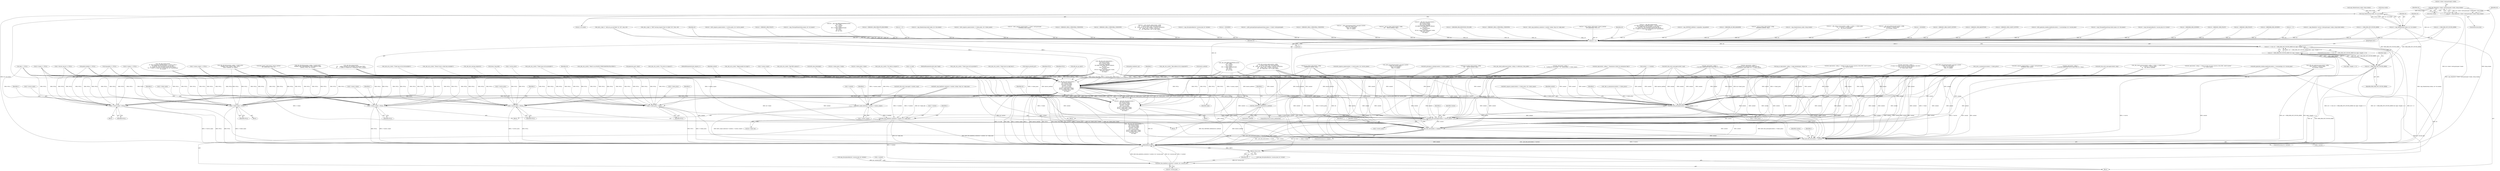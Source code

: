 digraph "0_heimdal_1a6a6e462dc2ac6111f9e02c6852ddec4849b887@API" {
"1001030" [label="(Call,copy_Realm(&r->client->entry.principal->realm, &rep.crealm))"];
"1001028" [label="(Call,ret = copy_Realm(&r->client->entry.principal->realm, &rep.crealm))"];
"1002491" [label="(Call,ret != 0)"];
"1002490" [label="(Call,ret != 0 && ret != HDB_ERR_NOT_FOUND_HERE && reply->length == 0)"];
"1002495" [label="(Call,ret != HDB_ERR_NOT_FOUND_HERE)"];
"1002494" [label="(Call,ret != HDB_ERR_NOT_FOUND_HERE && reply->length == 0)"];
"1002506" [label="(Call,_kdc_fast_mk_error(context, r,\n \t\t\t\t &error_method,\n \t\t\t\t r->armor_crypto,\n \t\t\t\t &req->req_body,\n \t\t\t\t ret, r->e_text,\n \t\t\t\t r->server_princ,\n\t\t\t\t &r->client_princ->name,\n\t\t\t\t &r->client_princ->realm,\n \t\t\t\t NULL, NULL,\n \t\t\t\t reply))"];
"1002504" [label="(Call,ret = _kdc_fast_mk_error(context, r,\n \t\t\t\t &error_method,\n \t\t\t\t r->armor_crypto,\n \t\t\t\t &req->req_body,\n \t\t\t\t ret, r->e_text,\n \t\t\t\t r->server_princ,\n\t\t\t\t &r->client_princ->name,\n\t\t\t\t &r->client_princ->realm,\n \t\t\t\t NULL, NULL,\n \t\t\t\t reply))"];
"1002686" [label="(Return,return ret;)"];
"1002563" [label="(Call,free_METHOD_DATA(&error_method))"];
"1002582" [label="(Call,krb5_free_principal(context, r->client_princ))"];
"1002611" [label="(Call,krb5_free_principal(context, r->server_princ))"];
"1002639" [label="(Call,_kdc_free_ent(context, r->client))"];
"1002648" [label="(Call,_kdc_free_ent(context, r->server))"];
"1002587" [label="(Call,r->client_princ = NULL)"];
"1002601" [label="(Call,r->client_name = NULL)"];
"1002616" [label="(Call,r->server_princ = NULL)"];
"1002630" [label="(Call,r->server_name = NULL)"];
"1002658" [label="(Call,krb5_crypto_destroy(r->context, r->armor_crypto))"];
"1002670" [label="(Call,krb5_free_keyblock_contents(r->context, &r->reply_key))"];
"1002678" [label="(Call,krb5_free_keyblock_contents(r->context, &r->session_key))"];
"1002665" [label="(Call,r->armor_crypto = NULL)"];
"1001317" [label="(Call,copy_Realm(&rep.crealm, &r->et.crealm))"];
"1001315" [label="(Call,ret = copy_Realm(&rep.crealm, &r->et.crealm))"];
"1002601" [label="(Call,r->client_name = NULL)"];
"1002509" [label="(Call,&error_method)"];
"1002591" [label="(Identifier,NULL)"];
"1000778" [label="(Call,ret = krb5_padata_add(context, &error_method,\n\t\t\t\t  pat[n].type, NULL, 0))"];
"1002589" [label="(Identifier,r)"];
"1001187" [label="(Call,_kdc_set_e_text(r, \"Ticket may not be forwardable\"))"];
"1002491" [label="(Call,ret != 0)"];
"1000889" [label="(Call,krb5_copy_keyblock_contents(r->context, &ckey->key, &r->reply_key))"];
"1001028" [label="(Call,ret = copy_Realm(&r->client->entry.principal->realm, &rep.crealm))"];
"1002492" [label="(Identifier,ret)"];
"1000572" [label="(Call,ret = _kdc_find_etype(context,\n\t\t\t  krb5_principal_is_krbtgt(context, r->server_princ) ?\n\t\t\t  config->tgt_use_strongest_session_key :\n\t\t\t  config->svc_use_strongest_session_key, FALSE,\n\t\t\t  r->client, b->etype.val, b->etype.len, &r->sessionetype,\n\t\t\t  NULL))"];
"1002490" [label="(Call,ret != 0 && ret != HDB_ERR_NOT_FOUND_HERE && reply->length == 0)"];
"1001027" [label="(ControlStructure,else)"];
"1000258" [label="(Call,krb5_unparse_name(context, r->server_princ, &r->server_name))"];
"1002274" [label="(Call,ret = copy_METHOD_DATA(&r->outpadata, rep.padata))"];
"1002687" [label="(Identifier,ret)"];
"1001295" [label="(Call,ret = KRB5KRB_AP_ERR_BADADDR)"];
"1000875" [label="(Call,_kdc_set_e_text(r, \"Doesn't have a client key available\"))"];
"1002506" [label="(Call,_kdc_fast_mk_error(context, r,\n \t\t\t\t &error_method,\n \t\t\t\t r->armor_crypto,\n \t\t\t\t &req->req_body,\n \t\t\t\t ret, r->e_text,\n \t\t\t\t r->server_princ,\n\t\t\t\t &r->client_princ->name,\n\t\t\t\t &r->client_princ->realm,\n \t\t\t\t NULL, NULL,\n \t\t\t\t reply))"];
"1000192" [label="(Call,_kdc_fast_unwrap_request(r))"];
"1000239" [label="(Call,_krb5_principalname2krb5_principal (context,\n\t\t\t\t\t\t  &r->server_princ,\n\t\t\t\t\t\t  *(b->sname),\n\t\t\t\t\t\t  b->realm))"];
"1002620" [label="(Identifier,NULL)"];
"1002667" [label="(Identifier,r)"];
"1002541" [label="(Identifier,ret)"];
"1001318" [label="(Call,&rep.crealm)"];
"1000831" [label="(Call,ret = get_pa_etype_info(context, config,\n\t\t\t\t\t&error_method, ckey))"];
"1000427" [label="(Call,krb5_unparse_name(context, r->client->entry.principal,\n\t\t\t\t&fixed_client_name))"];
"1002514" [label="(Call,&req->req_body)"];
"1001041" [label="(Call,&rep.crealm)"];
"1002639" [label="(Call,_kdc_free_ent(context, r->client))"];
"1001018" [label="(Call,ret = copy_Realm(&anon_realm, &rep.crealm))"];
"1002630" [label="(Call,r->server_name = NULL)"];
"1000610" [label="(Call,kdc_log(context, config, 0,\n\t\t\"Client (%s) from %s has no common enctypes with KDC \"\n\t\t\"to use for the session key\",\n\t\tr->client_name, from))"];
"1002669" [label="(Identifier,NULL)"];
"1000920" [label="(Call,ret = _kdc_check_access(context, config, r->client, r->client_name,\n\t\t\t    r->server, r->server_name,\n\t\t\t    req, &error_method))"];
"1000943" [label="(Call,ret = _kdc_get_preferred_key(context, config,\n\t\t\t\t r->server, r->server_name,\n\t\t\t\t &setype, &skey))"];
"1001708" [label="(Call,ret = ENOMEM)"];
"1002594" [label="(Identifier,r)"];
"1002637" [label="(Identifier,r)"];
"1002494" [label="(Call,ret != HDB_ERR_NOT_FOUND_HERE && reply->length == 0)"];
"1002646" [label="(Identifier,r)"];
"1000455" [label="(Call,_kdc_fast_mk_error(context, r,\n\t\t\t\t &error_method,\n\t\t\t\t r->armor_crypto,\n\t\t\t\t &req->req_body,\n\t\t\t\t KRB5_KDC_ERR_WRONG_REALM,\n\t\t\t\t NULL,\n\t\t\t\t r->server_princ,\n\t\t\t\t NULL,\n\t\t\t\t &r->client->entry.principal->realm,\n\t\t\t\t NULL, NULL,\n\t\t\t\t reply))"];
"1000515" [label="(Call,_kdc_db_fetch(context, config, r->server_princ,\n\t\t\tHDB_F_GET_SERVER|HDB_F_GET_KRBTGT | flags,\n\t\t\tNULL, NULL, &r->server))"];
"1002522" [label="(Call,r->server_princ)"];
"1002498" [label="(Call,reply->length == 0)"];
"1000872" [label="(Call,ret = KRB5KDC_ERR_CLIENT_NOTYET)"];
"1000833" [label="(Call,get_pa_etype_info(context, config,\n\t\t\t\t\t&error_method, ckey))"];
"1001231" [label="(Call,_kdc_set_e_text(r, \"Ticket may not be proxiable\"))"];
"1002582" [label="(Call,krb5_free_principal(context, r->client_princ))"];
"1002640" [label="(Identifier,context)"];
"1002518" [label="(Identifier,ret)"];
"1000990" [label="(Call,ret = KRB5KDC_ERR_BADOPTION)"];
"1000868" [label="(Call,ckey == NULL)"];
"1000922" [label="(Call,_kdc_check_access(context, config, r->client, r->client_name,\n\t\t\t    r->server, r->server_name,\n\t\t\t    req, &error_method))"];
"1002216" [label="(Call,ret = KRB5KDC_ERR_CLIENT_NOTYET)"];
"1001698" [label="(Call,r->ek.last_req.val == NULL)"];
"1000344" [label="(Call,_kdc_is_anonymous(context, r->client_princ))"];
"1000863" [label="(Call,_kdc_set_e_text(r, \"Need to use PA-ENC-TIMESTAMP/PA-PK-AS-REQ\"))"];
"1000844" [label="(Call,get_pa_etype_info2(context, config,\n\t\t\t\t     &error_method, ckey))"];
"1002292" [label="(Call,generate_pac(r, skey))"];
"1002190" [label="(Call,ret = krb5_generate_random_keyblock(context, r->sessionetype, &r->session_key))"];
"1002139" [label="(Call,ret = copy_PrincipalName(&rep.ticket.sname, &r->ek.sname))"];
"1002610" [label="(Block,)"];
"1002563" [label="(Call,free_METHOD_DATA(&error_method))"];
"1002220" [label="(Call,ret = copy_EncryptionKey(&r->session_key, &r->et.key))"];
"1000312" [label="(Call,krb5_unparse_name(context, r->client_princ, &r->client_name))"];
"1000284" [label="(Call,ret = KRB5KRB_ERR_GENERIC)"];
"1001234" [label="(Call,ret = KRB5KDC_ERR_POLICY)"];
"1002605" [label="(Identifier,NULL)"];
"1000945" [label="(Call,_kdc_get_preferred_key(context, config,\n\t\t\t\t r->server, r->server_name,\n\t\t\t\t &setype, &skey))"];
"1002665" [label="(Call,r->armor_crypto = NULL)"];
"1001315" [label="(Call,ret = copy_Realm(&rep.crealm, &r->et.crealm))"];
"1002344" [label="(Call,log_as_req(context, config, r->reply_key.keytype, setype, b))"];
"1000232" [label="(Call,_kdc_set_e_text(r, \"No server in request\"))"];
"1002635" [label="(ControlStructure,if (r->client))"];
"1001190" [label="(Call,ret = KRB5KDC_ERR_POLICY)"];
"1002616" [label="(Call,r->server_princ = NULL)"];
"1000229" [label="(Call,ret = KRB5KRB_ERR_GENERIC)"];
"1000652" [label="(Call,pat[n].validate == NULL)"];
"1001008" [label="(Call,_kdc_is_anonymous(context, r->client_princ))"];
"1000711" [label="(Call,ret != 0)"];
"1002659" [label="(Call,r->context)"];
"1001072" [label="(Call,ret = copy_Realm(&r->server->entry.principal->realm, &rep.ticket.realm))"];
"1000324" [label="(Call,kdc_log(context, config, 0,\n\t\t\"AS-REQ malformed client name from %s\", from))"];
"1002192" [label="(Call,krb5_generate_random_keyblock(context, r->sessionetype, &r->session_key))"];
"1000126" [label="(MethodParameterIn,kdc_request_t r)"];
"1002507" [label="(Identifier,context)"];
"1002671" [label="(Call,r->context)"];
"1000662" [label="(Call,r->armor_crypto == NULL)"];
"1002222" [label="(Call,copy_EncryptionKey(&r->session_key, &r->et.key))"];
"1002670" [label="(Call,krb5_free_keyblock_contents(r->context, &r->reply_key))"];
"1001316" [label="(Identifier,ret)"];
"1000256" [label="(Call,ret = krb5_unparse_name(context, r->server_princ, &r->server_name))"];
"1002543" [label="(JumpTarget,out2:)"];
"1002596" [label="(Block,)"];
"1002634" [label="(Identifier,NULL)"];
"1002583" [label="(Identifier,context)"];
"1001278" [label="(Call,ret = KRB5KDC_ERR_POLICY)"];
"1002631" [label="(Call,r->server_name)"];
"1002238" [label="(Call,copy_EncryptionKey(&r->session_key, &r->ek.key))"];
"1001299" [label="(Call,ret = copy_PrincipalName(&rep.cname, &r->et.cname))"];
"1002482" [label="(Call,_kdc_set_e_text(r, \"Reply packet too large\"))"];
"1002319" [label="(Call,ret = _kdc_add_KRB5SignedPath(context,\n\t\t\t\t  config,\n\t\t\t\t  r->server,\n\t\t\t\t  setype,\n\t\t\t\t  r->client->entry.principal,\n\t\t\t\t  NULL,\n\t\t\t\t  NULL,\n\t\t\t\t  &r->et))"];
"1002625" [label="(Block,)"];
"1000565" [label="(Call,krb5_free_error_message(context, msg))"];
"1002511" [label="(Call,r->armor_crypto)"];
"1000993" [label="(Call,_kdc_set_e_text(r, \"Bad KDC options\"))"];
"1002608" [label="(Identifier,r)"];
"1000537" [label="(Call,kdc_log(context, config, 5, \"target %s does not have secrets at this KDC, need to proxy\",\n\t\tr->server_name))"];
"1000860" [label="(Call,ret = KRB5KDC_ERR_PREAUTH_REQUIRED)"];
"1002584" [label="(Call,r->client_princ)"];
"1002680" [label="(Identifier,r)"];
"1002564" [label="(Call,&error_method)"];
"1002617" [label="(Call,r->server_princ)"];
"1000253" [label="(Call,ret == 0)"];
"1002581" [label="(Block,)"];
"1000270" [label="(Call,kdc_log(context, config, 0,\n\t\t\"AS-REQ malformed server name from %s\", from))"];
"1000223" [label="(Call,b->sname == NULL)"];
"1002405" [label="(Call,krb5_free_error_message(r->context, msg))"];
"1002504" [label="(Call,ret = _kdc_fast_mk_error(context, r,\n \t\t\t\t &error_method,\n \t\t\t\t r->armor_crypto,\n \t\t\t\t &req->req_body,\n \t\t\t\t ret, r->e_text,\n \t\t\t\t r->server_princ,\n\t\t\t\t &r->client_princ->name,\n\t\t\t\t &r->client_princ->realm,\n \t\t\t\t NULL, NULL,\n \t\t\t\t reply))"];
"1002477" [label="(Call,krb5_data_free(reply))"];
"1000383" [label="(Call,_kdc_db_fetch(context, config, r->client_princ,\n\t\t\tHDB_F_GET_CLIENT | flags, NULL,\n\t\t\t&r->clientdb, &r->client))"];
"1002531" [label="(Call,&r->client_princ->realm)"];
"1002121" [label="(Call,ret = copy_Realm(&rep.ticket.realm, &r->ek.srealm))"];
"1002321" [label="(Call,_kdc_add_KRB5SignedPath(context,\n\t\t\t\t  config,\n\t\t\t\t  r->server,\n\t\t\t\t  setype,\n\t\t\t\t  r->client->entry.principal,\n\t\t\t\t  NULL,\n\t\t\t\t  NULL,\n\t\t\t\t  &r->et))"];
"1000310" [label="(Call,ret = krb5_unparse_name(context, r->client_princ, &r->client_name))"];
"1000577" [label="(Call,krb5_principal_is_krbtgt(context, r->server_princ))"];
"1000197" [label="(Call,_kdc_r_log(r, 0, \"FAST unwrap request from %s failed: %d\", from, ret))"];
"1000425" [label="(Call,ret = krb5_unparse_name(context, r->client->entry.principal,\n\t\t\t\t&fixed_client_name))"];
"1002505" [label="(Identifier,ret)"];
"1002525" [label="(Call,&r->client_princ->name)"];
"1000287" [label="(Call,_kdc_set_e_text(r, \"No client in request\"))"];
"1001030" [label="(Call,copy_Realm(&r->client->entry.principal->realm, &rep.crealm))"];
"1002519" [label="(Call,r->e_text)"];
"1000780" [label="(Call,krb5_padata_add(context, &error_method,\n\t\t\t\t  pat[n].type, NULL, 0))"];
"1000509" [label="(Call,ret = KRB5KDC_ERR_C_PRINCIPAL_UNKNOWN)"];
"1000360" [label="(Call,ret = KRB5KDC_ERR_C_PRINCIPAL_UNKNOWN)"];
"1000127" [label="(MethodParameterIn,krb5_data *reply)"];
"1001046" [label="(Identifier,ret)"];
"1001317" [label="(Call,copy_Realm(&rep.crealm, &r->et.crealm))"];
"1000796" [label="(Call,_kdc_find_etype(context,\n\t\t\t      config->preauth_use_strongest_session_key, TRUE,\n\t\t\t      r->client, b->etype.val, b->etype.len, NULL, &ckey))"];
"1002496" [label="(Identifier,ret)"];
"1000506" [label="(Call,krb5_free_error_message(context, msg))"];
"1002650" [label="(Call,r->server)"];
"1002657" [label="(Block,)"];
"1001275" [label="(Call,_kdc_set_e_text(r, \"Ticket may not be postdate\"))"];
"1002644" [label="(ControlStructure,if (r->server))"];
"1002618" [label="(Identifier,r)"];
"1000533" [label="(Call,ret == HDB_ERR_NOT_FOUND_HERE)"];
"1002213" [label="(Call,_kdc_set_e_text(r, \"Client have no reply key\"))"];
"1002411" [label="(Call,ret = _kdc_encode_reply(context, config,\n\t\t\t    r->armor_crypto, req->req_body.nonce,\n\t\t\t    &rep, &r->et, &r->ek, setype, r->server->entry.kvno,\n\t\t\t    &skey->key, r->client->entry.kvno,\n\t\t\t    &r->reply_key, 0, &r->e_text, reply))"];
"1000369" [label="(Call,kdc_log(context, config, 0,\n\t\t\"Request for a anonymous ticket with non \"\n\t\t\"anonymous client name: %s\", r->client_name))"];
"1001329" [label="(Identifier,ret)"];
"1000294" [label="(Call,_krb5_principalname2krb5_principal (context,\n\t\t\t\t\t\t  &r->client_princ,\n\t\t\t\t\t\t  *(b->cname),\n\t\t\t\t\t\t  b->realm))"];
"1002495" [label="(Call,ret != HDB_ERR_NOT_FOUND_HERE)"];
"1002613" [label="(Call,r->server_princ)"];
"1000855" [label="(Call,require_preauth_p(r))"];
"1002538" [label="(Identifier,NULL)"];
"1002236" [label="(Call,ret = copy_EncryptionKey(&r->session_key, &r->ek.key))"];
"1002641" [label="(Call,r->client)"];
"1002658" [label="(Call,krb5_crypto_destroy(r->context, r->armor_crypto))"];
"1002682" [label="(Call,&r->session_key)"];
"1002270" [label="(Call,ret = ENOMEM)"];
"1002503" [label="(Block,)"];
"1001284" [label="(Call,_kdc_check_addresses(context, config, b->addresses, from_addr))"];
"1001048" [label="(Call,ret = _krb5_principal2principalname(&rep.cname, r->client->entry.principal))"];
"1002399" [label="(Call,_kdc_r_log(r, 0, \"add_enc_pa_rep failed: %s: %d\", msg, ret))"];
"1002539" [label="(Identifier,reply)"];
"1002674" [label="(Call,&r->reply_key)"];
"1002587" [label="(Call,r->client_princ = NULL)"];
"1002500" [label="(Identifier,reply)"];
"1002602" [label="(Call,r->client_name)"];
"1002537" [label="(Identifier,NULL)"];
"1000675" [label="(Call,kdc_log(context, config, 5,\n\t\t    \"Looking for %s pa-data -- %s\", pat[n].name, r->client_name))"];
"1002559" [label="(ControlStructure,if (error_method.len))"];
"1002489" [label="(ControlStructure,if(ret != 0 && ret != HDB_ERR_NOT_FOUND_HERE && reply->length == 0))"];
"1002493" [label="(Literal,0)"];
"1000355" [label="(Call,kdc_log(context, config, 0, \"Anonymous ticket w/o anonymous flag\"))"];
"1002648" [label="(Call,_kdc_free_ent(context, r->server))"];
"1000377" [label="(Call,ret = KRB5KDC_ERR_C_PRINCIPAL_UNKNOWN)"];
"1000406" [label="(Call,kdc_log(context, config, 5, \"client %s does not have secrets at this KDC, need to proxy\",\n\t\tr->client_name))"];
"1000131" [label="(Block,)"];
"1000133" [label="(Call,context = r->context)"];
"1002497" [label="(Identifier,HDB_ERR_NOT_FOUND_HERE)"];
"1002666" [label="(Call,r->armor_crypto)"];
"1002588" [label="(Call,r->client_princ)"];
"1001029" [label="(Identifier,ret)"];
"1002662" [label="(Call,r->armor_crypto)"];
"1002413" [label="(Call,_kdc_encode_reply(context, config,\n\t\t\t    r->armor_crypto, req->req_body.nonce,\n\t\t\t    &rep, &r->et, &r->ek, setype, r->server->entry.kvno,\n\t\t\t    &skey->key, r->client->entry.kvno,\n\t\t\t    &r->reply_key, 0, &r->e_text, reply))"];
"1000574" [label="(Call,_kdc_find_etype(context,\n\t\t\t  krb5_principal_is_krbtgt(context, r->server_princ) ?\n\t\t\t  config->tgt_use_strongest_session_key :\n\t\t\t  config->svc_use_strongest_session_key, FALSE,\n\t\t\t  r->client, b->etype.val, b->etype.len, &r->sessionetype,\n\t\t\t  NULL))"];
"1002686" [label="(Return,return ret;)"];
"1000292" [label="(Call,ret = _krb5_principalname2krb5_principal (context,\n\t\t\t\t\t\t  &r->client_princ,\n\t\t\t\t\t\t  *(b->cname),\n\t\t\t\t\t\t  b->realm))"];
"1002569" [label="(Identifier,r)"];
"1002678" [label="(Call,krb5_free_keyblock_contents(r->context, &r->session_key))"];
"1001031" [label="(Call,&r->client->entry.principal->realm)"];
"1001322" [label="(Call,&r->et.crealm)"];
"1002623" [label="(Identifier,r)"];
"1002611" [label="(Call,krb5_free_principal(context, r->server_princ))"];
"1002649" [label="(Identifier,context)"];
"1002386" [label="(Call,add_enc_pa_rep(r))"];
"1001020" [label="(Call,copy_Realm(&anon_realm, &rep.crealm))"];
"1000707" [label="(Call,pat[n].validate(r, pa))"];
"1000842" [label="(Call,ret = get_pa_etype_info2(context, config,\n\t\t\t\t     &error_method, ckey))"];
"1000453" [label="(Call,ret = _kdc_fast_mk_error(context, r,\n\t\t\t\t &error_method,\n\t\t\t\t r->armor_crypto,\n\t\t\t\t &req->req_body,\n\t\t\t\t KRB5_KDC_ERR_WRONG_REALM,\n\t\t\t\t NULL,\n\t\t\t\t r->server_princ,\n\t\t\t\t NULL,\n\t\t\t\t &r->client->entry.principal->realm,\n\t\t\t\t NULL, NULL,\n\t\t\t\t reply))"];
"1002508" [label="(Identifier,r)"];
"1002679" [label="(Call,r->context)"];
"1002688" [label="(MethodReturn,RET)"];
"1000278" [label="(Call,b->cname == NULL)"];
"1002479" [label="(Call,ret = KRB5KRB_ERR_RESPONSE_TOO_BIG)"];
"1001292" [label="(Call,_kdc_set_e_text(r, \"Bad address list in requested\"))"];
"1002655" [label="(Identifier,r)"];
"1000402" [label="(Call,ret == HDB_ERR_NOT_FOUND_HERE)"];
"1000568" [label="(Call,ret = KRB5KDC_ERR_S_PRINCIPAL_UNKNOWN)"];
"1002264" [label="(Call,rep.padata == NULL)"];
"1002612" [label="(Identifier,context)"];
"1000887" [label="(Call,ret = krb5_copy_keyblock_contents(r->context, &ckey->key, &r->reply_key))"];
"1002672" [label="(Identifier,r)"];
"1001030" -> "1001028"  [label="AST: "];
"1001030" -> "1001041"  [label="CFG: "];
"1001031" -> "1001030"  [label="AST: "];
"1001041" -> "1001030"  [label="AST: "];
"1001028" -> "1001030"  [label="CFG: "];
"1001030" -> "1002688"  [label="DDG: &rep.crealm"];
"1001030" -> "1002688"  [label="DDG: &r->client->entry.principal->realm"];
"1001030" -> "1001028"  [label="DDG: &r->client->entry.principal->realm"];
"1001030" -> "1001028"  [label="DDG: &rep.crealm"];
"1001030" -> "1001317"  [label="DDG: &rep.crealm"];
"1001028" -> "1001027"  [label="AST: "];
"1001029" -> "1001028"  [label="AST: "];
"1001046" -> "1001028"  [label="CFG: "];
"1001028" -> "1002688"  [label="DDG: copy_Realm(&r->client->entry.principal->realm, &rep.crealm)"];
"1001028" -> "1002491"  [label="DDG: ret"];
"1002491" -> "1002490"  [label="AST: "];
"1002491" -> "1002493"  [label="CFG: "];
"1002492" -> "1002491"  [label="AST: "];
"1002493" -> "1002491"  [label="AST: "];
"1002496" -> "1002491"  [label="CFG: "];
"1002490" -> "1002491"  [label="CFG: "];
"1002491" -> "1002688"  [label="DDG: ret"];
"1002491" -> "1002490"  [label="DDG: ret"];
"1002491" -> "1002490"  [label="DDG: 0"];
"1000842" -> "1002491"  [label="DDG: ret"];
"1000711" -> "1002491"  [label="DDG: ret"];
"1000292" -> "1002491"  [label="DDG: ret"];
"1000872" -> "1002491"  [label="DDG: ret"];
"1000831" -> "1002491"  [label="DDG: ret"];
"1000533" -> "1002491"  [label="DDG: ret"];
"1000377" -> "1002491"  [label="DDG: ret"];
"1000256" -> "1002491"  [label="DDG: ret"];
"1000509" -> "1002491"  [label="DDG: ret"];
"1000778" -> "1002491"  [label="DDG: ret"];
"1000860" -> "1002491"  [label="DDG: ret"];
"1000197" -> "1002491"  [label="DDG: ret"];
"1002121" -> "1002491"  [label="DDG: ret"];
"1001048" -> "1002491"  [label="DDG: ret"];
"1000284" -> "1002491"  [label="DDG: ret"];
"1000360" -> "1002491"  [label="DDG: ret"];
"1000568" -> "1002491"  [label="DDG: ret"];
"1001708" -> "1002491"  [label="DDG: ret"];
"1002274" -> "1002491"  [label="DDG: ret"];
"1000920" -> "1002491"  [label="DDG: ret"];
"1001295" -> "1002491"  [label="DDG: ret"];
"1000310" -> "1002491"  [label="DDG: ret"];
"1000990" -> "1002491"  [label="DDG: ret"];
"1000253" -> "1002491"  [label="DDG: ret"];
"1002216" -> "1002491"  [label="DDG: ret"];
"1001072" -> "1002491"  [label="DDG: ret"];
"1001315" -> "1002491"  [label="DDG: ret"];
"1001190" -> "1002491"  [label="DDG: ret"];
"1002220" -> "1002491"  [label="DDG: ret"];
"1002190" -> "1002491"  [label="DDG: ret"];
"1000425" -> "1002491"  [label="DDG: ret"];
"1001299" -> "1002491"  [label="DDG: ret"];
"1000402" -> "1002491"  [label="DDG: ret"];
"1001018" -> "1002491"  [label="DDG: ret"];
"1002319" -> "1002491"  [label="DDG: ret"];
"1002139" -> "1002491"  [label="DDG: ret"];
"1000943" -> "1002491"  [label="DDG: ret"];
"1002270" -> "1002491"  [label="DDG: ret"];
"1002479" -> "1002491"  [label="DDG: ret"];
"1002399" -> "1002491"  [label="DDG: ret"];
"1000887" -> "1002491"  [label="DDG: ret"];
"1001234" -> "1002491"  [label="DDG: ret"];
"1001278" -> "1002491"  [label="DDG: ret"];
"1000229" -> "1002491"  [label="DDG: ret"];
"1000572" -> "1002491"  [label="DDG: ret"];
"1002236" -> "1002491"  [label="DDG: ret"];
"1002411" -> "1002491"  [label="DDG: ret"];
"1000453" -> "1002491"  [label="DDG: ret"];
"1002491" -> "1002495"  [label="DDG: ret"];
"1002491" -> "1002506"  [label="DDG: ret"];
"1002491" -> "1002686"  [label="DDG: ret"];
"1002490" -> "1002489"  [label="AST: "];
"1002490" -> "1002494"  [label="CFG: "];
"1002494" -> "1002490"  [label="AST: "];
"1002505" -> "1002490"  [label="CFG: "];
"1002543" -> "1002490"  [label="CFG: "];
"1002490" -> "1002688"  [label="DDG: ret != 0 && ret != HDB_ERR_NOT_FOUND_HERE && reply->length == 0"];
"1002490" -> "1002688"  [label="DDG: ret != HDB_ERR_NOT_FOUND_HERE && reply->length == 0"];
"1002490" -> "1002688"  [label="DDG: ret != 0"];
"1002494" -> "1002490"  [label="DDG: ret != HDB_ERR_NOT_FOUND_HERE"];
"1002494" -> "1002490"  [label="DDG: reply->length == 0"];
"1002495" -> "1002494"  [label="AST: "];
"1002495" -> "1002497"  [label="CFG: "];
"1002496" -> "1002495"  [label="AST: "];
"1002497" -> "1002495"  [label="AST: "];
"1002500" -> "1002495"  [label="CFG: "];
"1002494" -> "1002495"  [label="CFG: "];
"1002495" -> "1002688"  [label="DDG: ret"];
"1002495" -> "1002688"  [label="DDG: HDB_ERR_NOT_FOUND_HERE"];
"1002495" -> "1002494"  [label="DDG: ret"];
"1002495" -> "1002494"  [label="DDG: HDB_ERR_NOT_FOUND_HERE"];
"1000402" -> "1002495"  [label="DDG: HDB_ERR_NOT_FOUND_HERE"];
"1000533" -> "1002495"  [label="DDG: HDB_ERR_NOT_FOUND_HERE"];
"1002495" -> "1002506"  [label="DDG: ret"];
"1002495" -> "1002686"  [label="DDG: ret"];
"1002494" -> "1002498"  [label="CFG: "];
"1002498" -> "1002494"  [label="AST: "];
"1002494" -> "1002688"  [label="DDG: ret != HDB_ERR_NOT_FOUND_HERE"];
"1002494" -> "1002688"  [label="DDG: reply->length == 0"];
"1002498" -> "1002494"  [label="DDG: reply->length"];
"1002498" -> "1002494"  [label="DDG: 0"];
"1002506" -> "1002504"  [label="AST: "];
"1002506" -> "1002539"  [label="CFG: "];
"1002507" -> "1002506"  [label="AST: "];
"1002508" -> "1002506"  [label="AST: "];
"1002509" -> "1002506"  [label="AST: "];
"1002511" -> "1002506"  [label="AST: "];
"1002514" -> "1002506"  [label="AST: "];
"1002518" -> "1002506"  [label="AST: "];
"1002519" -> "1002506"  [label="AST: "];
"1002522" -> "1002506"  [label="AST: "];
"1002525" -> "1002506"  [label="AST: "];
"1002531" -> "1002506"  [label="AST: "];
"1002537" -> "1002506"  [label="AST: "];
"1002538" -> "1002506"  [label="AST: "];
"1002539" -> "1002506"  [label="AST: "];
"1002504" -> "1002506"  [label="CFG: "];
"1002506" -> "1002688"  [label="DDG: r->e_text"];
"1002506" -> "1002688"  [label="DDG: reply"];
"1002506" -> "1002688"  [label="DDG: r->armor_crypto"];
"1002506" -> "1002688"  [label="DDG: r"];
"1002506" -> "1002688"  [label="DDG: &error_method"];
"1002506" -> "1002688"  [label="DDG: NULL"];
"1002506" -> "1002688"  [label="DDG: &req->req_body"];
"1002506" -> "1002688"  [label="DDG: context"];
"1002506" -> "1002688"  [label="DDG: r->server_princ"];
"1002506" -> "1002688"  [label="DDG: &r->client_princ->realm"];
"1002506" -> "1002688"  [label="DDG: &r->client_princ->name"];
"1002506" -> "1002504"  [label="DDG: reply"];
"1002506" -> "1002504"  [label="DDG: &req->req_body"];
"1002506" -> "1002504"  [label="DDG: r->server_princ"];
"1002506" -> "1002504"  [label="DDG: ret"];
"1002506" -> "1002504"  [label="DDG: r->e_text"];
"1002506" -> "1002504"  [label="DDG: context"];
"1002506" -> "1002504"  [label="DDG: &r->client_princ->name"];
"1002506" -> "1002504"  [label="DDG: NULL"];
"1002506" -> "1002504"  [label="DDG: &r->client_princ->realm"];
"1002506" -> "1002504"  [label="DDG: &error_method"];
"1002506" -> "1002504"  [label="DDG: r->armor_crypto"];
"1002506" -> "1002504"  [label="DDG: r"];
"1000427" -> "1002506"  [label="DDG: context"];
"1000675" -> "1002506"  [label="DDG: context"];
"1000833" -> "1002506"  [label="DDG: context"];
"1000833" -> "1002506"  [label="DDG: &error_method"];
"1000780" -> "1002506"  [label="DDG: context"];
"1000780" -> "1002506"  [label="DDG: &error_method"];
"1000780" -> "1002506"  [label="DDG: NULL"];
"1000369" -> "1002506"  [label="DDG: context"];
"1000506" -> "1002506"  [label="DDG: context"];
"1000565" -> "1002506"  [label="DDG: context"];
"1001008" -> "1002506"  [label="DDG: context"];
"1001284" -> "1002506"  [label="DDG: context"];
"1000922" -> "1002506"  [label="DDG: context"];
"1000922" -> "1002506"  [label="DDG: &error_method"];
"1000294" -> "1002506"  [label="DDG: context"];
"1000324" -> "1002506"  [label="DDG: context"];
"1002192" -> "1002506"  [label="DDG: context"];
"1000455" -> "1002506"  [label="DDG: context"];
"1000455" -> "1002506"  [label="DDG: r"];
"1000455" -> "1002506"  [label="DDG: &error_method"];
"1000455" -> "1002506"  [label="DDG: r->armor_crypto"];
"1000455" -> "1002506"  [label="DDG: &req->req_body"];
"1000455" -> "1002506"  [label="DDG: r->server_princ"];
"1000455" -> "1002506"  [label="DDG: NULL"];
"1000455" -> "1002506"  [label="DDG: reply"];
"1000796" -> "1002506"  [label="DDG: context"];
"1000796" -> "1002506"  [label="DDG: NULL"];
"1000355" -> "1002506"  [label="DDG: context"];
"1002344" -> "1002506"  [label="DDG: context"];
"1000406" -> "1002506"  [label="DDG: context"];
"1000945" -> "1002506"  [label="DDG: context"];
"1000610" -> "1002506"  [label="DDG: context"];
"1000133" -> "1002506"  [label="DDG: context"];
"1000537" -> "1002506"  [label="DDG: context"];
"1000844" -> "1002506"  [label="DDG: context"];
"1000844" -> "1002506"  [label="DDG: &error_method"];
"1002413" -> "1002506"  [label="DDG: context"];
"1002413" -> "1002506"  [label="DDG: r->armor_crypto"];
"1002413" -> "1002506"  [label="DDG: &r->e_text"];
"1002413" -> "1002506"  [label="DDG: reply"];
"1000270" -> "1002506"  [label="DDG: context"];
"1002321" -> "1002506"  [label="DDG: context"];
"1002321" -> "1002506"  [label="DDG: NULL"];
"1001231" -> "1002506"  [label="DDG: r"];
"1001187" -> "1002506"  [label="DDG: r"];
"1002386" -> "1002506"  [label="DDG: r"];
"1000707" -> "1002506"  [label="DDG: r"];
"1002213" -> "1002506"  [label="DDG: r"];
"1000863" -> "1002506"  [label="DDG: r"];
"1001275" -> "1002506"  [label="DDG: r"];
"1000875" -> "1002506"  [label="DDG: r"];
"1002292" -> "1002506"  [label="DDG: r"];
"1000855" -> "1002506"  [label="DDG: r"];
"1000197" -> "1002506"  [label="DDG: r"];
"1002482" -> "1002506"  [label="DDG: r"];
"1000232" -> "1002506"  [label="DDG: r"];
"1002399" -> "1002506"  [label="DDG: r"];
"1000192" -> "1002506"  [label="DDG: r"];
"1000993" -> "1002506"  [label="DDG: r"];
"1000287" -> "1002506"  [label="DDG: r"];
"1001292" -> "1002506"  [label="DDG: r"];
"1000126" -> "1002506"  [label="DDG: r"];
"1000662" -> "1002506"  [label="DDG: r->armor_crypto"];
"1000662" -> "1002506"  [label="DDG: NULL"];
"1000577" -> "1002506"  [label="DDG: r->server_princ"];
"1000258" -> "1002506"  [label="DDG: r->server_princ"];
"1000515" -> "1002506"  [label="DDG: r->server_princ"];
"1000515" -> "1002506"  [label="DDG: NULL"];
"1000239" -> "1002506"  [label="DDG: &r->server_princ"];
"1000278" -> "1002506"  [label="DDG: NULL"];
"1001698" -> "1002506"  [label="DDG: NULL"];
"1000223" -> "1002506"  [label="DDG: NULL"];
"1000383" -> "1002506"  [label="DDG: NULL"];
"1000868" -> "1002506"  [label="DDG: NULL"];
"1000652" -> "1002506"  [label="DDG: NULL"];
"1002264" -> "1002506"  [label="DDG: NULL"];
"1000574" -> "1002506"  [label="DDG: NULL"];
"1002477" -> "1002506"  [label="DDG: reply"];
"1000127" -> "1002506"  [label="DDG: reply"];
"1002506" -> "1002563"  [label="DDG: &error_method"];
"1002506" -> "1002582"  [label="DDG: context"];
"1002506" -> "1002587"  [label="DDG: NULL"];
"1002506" -> "1002601"  [label="DDG: NULL"];
"1002506" -> "1002611"  [label="DDG: context"];
"1002506" -> "1002611"  [label="DDG: r->server_princ"];
"1002506" -> "1002616"  [label="DDG: NULL"];
"1002506" -> "1002630"  [label="DDG: NULL"];
"1002506" -> "1002639"  [label="DDG: context"];
"1002506" -> "1002648"  [label="DDG: context"];
"1002506" -> "1002658"  [label="DDG: r->armor_crypto"];
"1002506" -> "1002665"  [label="DDG: NULL"];
"1002504" -> "1002503"  [label="AST: "];
"1002505" -> "1002504"  [label="AST: "];
"1002541" -> "1002504"  [label="CFG: "];
"1002504" -> "1002688"  [label="DDG: ret"];
"1002504" -> "1002688"  [label="DDG: _kdc_fast_mk_error(context, r,\n \t\t\t\t &error_method,\n \t\t\t\t r->armor_crypto,\n \t\t\t\t &req->req_body,\n \t\t\t\t ret, r->e_text,\n \t\t\t\t r->server_princ,\n\t\t\t\t &r->client_princ->name,\n\t\t\t\t &r->client_princ->realm,\n \t\t\t\t NULL, NULL,\n \t\t\t\t reply)"];
"1002504" -> "1002686"  [label="DDG: ret"];
"1002686" -> "1000131"  [label="AST: "];
"1002686" -> "1002687"  [label="CFG: "];
"1002687" -> "1002686"  [label="AST: "];
"1002688" -> "1002686"  [label="CFG: "];
"1002686" -> "1002688"  [label="DDG: <RET>"];
"1002687" -> "1002686"  [label="DDG: ret"];
"1002563" -> "1002559"  [label="AST: "];
"1002563" -> "1002564"  [label="CFG: "];
"1002564" -> "1002563"  [label="AST: "];
"1002569" -> "1002563"  [label="CFG: "];
"1002563" -> "1002688"  [label="DDG: &error_method"];
"1002563" -> "1002688"  [label="DDG: free_METHOD_DATA(&error_method)"];
"1000922" -> "1002563"  [label="DDG: &error_method"];
"1000780" -> "1002563"  [label="DDG: &error_method"];
"1000833" -> "1002563"  [label="DDG: &error_method"];
"1000455" -> "1002563"  [label="DDG: &error_method"];
"1000844" -> "1002563"  [label="DDG: &error_method"];
"1002582" -> "1002581"  [label="AST: "];
"1002582" -> "1002584"  [label="CFG: "];
"1002583" -> "1002582"  [label="AST: "];
"1002584" -> "1002582"  [label="AST: "];
"1002589" -> "1002582"  [label="CFG: "];
"1002582" -> "1002688"  [label="DDG: krb5_free_principal(context, r->client_princ)"];
"1002582" -> "1002688"  [label="DDG: context"];
"1000427" -> "1002582"  [label="DDG: context"];
"1000675" -> "1002582"  [label="DDG: context"];
"1000833" -> "1002582"  [label="DDG: context"];
"1000780" -> "1002582"  [label="DDG: context"];
"1000369" -> "1002582"  [label="DDG: context"];
"1000506" -> "1002582"  [label="DDG: context"];
"1000565" -> "1002582"  [label="DDG: context"];
"1001008" -> "1002582"  [label="DDG: context"];
"1001008" -> "1002582"  [label="DDG: r->client_princ"];
"1001284" -> "1002582"  [label="DDG: context"];
"1000922" -> "1002582"  [label="DDG: context"];
"1000294" -> "1002582"  [label="DDG: context"];
"1000294" -> "1002582"  [label="DDG: &r->client_princ"];
"1000324" -> "1002582"  [label="DDG: context"];
"1002192" -> "1002582"  [label="DDG: context"];
"1000455" -> "1002582"  [label="DDG: context"];
"1000796" -> "1002582"  [label="DDG: context"];
"1000355" -> "1002582"  [label="DDG: context"];
"1002344" -> "1002582"  [label="DDG: context"];
"1000406" -> "1002582"  [label="DDG: context"];
"1000945" -> "1002582"  [label="DDG: context"];
"1000610" -> "1002582"  [label="DDG: context"];
"1000133" -> "1002582"  [label="DDG: context"];
"1000537" -> "1002582"  [label="DDG: context"];
"1000844" -> "1002582"  [label="DDG: context"];
"1002413" -> "1002582"  [label="DDG: context"];
"1000270" -> "1002582"  [label="DDG: context"];
"1002321" -> "1002582"  [label="DDG: context"];
"1000312" -> "1002582"  [label="DDG: r->client_princ"];
"1000383" -> "1002582"  [label="DDG: r->client_princ"];
"1000344" -> "1002582"  [label="DDG: r->client_princ"];
"1002582" -> "1002611"  [label="DDG: context"];
"1002582" -> "1002639"  [label="DDG: context"];
"1002582" -> "1002648"  [label="DDG: context"];
"1002611" -> "1002610"  [label="AST: "];
"1002611" -> "1002613"  [label="CFG: "];
"1002612" -> "1002611"  [label="AST: "];
"1002613" -> "1002611"  [label="AST: "];
"1002618" -> "1002611"  [label="CFG: "];
"1002611" -> "1002688"  [label="DDG: krb5_free_principal(context, r->server_princ)"];
"1002611" -> "1002688"  [label="DDG: context"];
"1000427" -> "1002611"  [label="DDG: context"];
"1000675" -> "1002611"  [label="DDG: context"];
"1000833" -> "1002611"  [label="DDG: context"];
"1000780" -> "1002611"  [label="DDG: context"];
"1000369" -> "1002611"  [label="DDG: context"];
"1000506" -> "1002611"  [label="DDG: context"];
"1000565" -> "1002611"  [label="DDG: context"];
"1001008" -> "1002611"  [label="DDG: context"];
"1001284" -> "1002611"  [label="DDG: context"];
"1000922" -> "1002611"  [label="DDG: context"];
"1000294" -> "1002611"  [label="DDG: context"];
"1000324" -> "1002611"  [label="DDG: context"];
"1002192" -> "1002611"  [label="DDG: context"];
"1000455" -> "1002611"  [label="DDG: context"];
"1000455" -> "1002611"  [label="DDG: r->server_princ"];
"1000355" -> "1002611"  [label="DDG: context"];
"1002344" -> "1002611"  [label="DDG: context"];
"1000406" -> "1002611"  [label="DDG: context"];
"1000945" -> "1002611"  [label="DDG: context"];
"1000610" -> "1002611"  [label="DDG: context"];
"1000133" -> "1002611"  [label="DDG: context"];
"1000537" -> "1002611"  [label="DDG: context"];
"1000844" -> "1002611"  [label="DDG: context"];
"1002413" -> "1002611"  [label="DDG: context"];
"1000270" -> "1002611"  [label="DDG: context"];
"1002321" -> "1002611"  [label="DDG: context"];
"1000796" -> "1002611"  [label="DDG: context"];
"1000577" -> "1002611"  [label="DDG: r->server_princ"];
"1000258" -> "1002611"  [label="DDG: r->server_princ"];
"1000515" -> "1002611"  [label="DDG: r->server_princ"];
"1000239" -> "1002611"  [label="DDG: &r->server_princ"];
"1002611" -> "1002639"  [label="DDG: context"];
"1002611" -> "1002648"  [label="DDG: context"];
"1002639" -> "1002635"  [label="AST: "];
"1002639" -> "1002641"  [label="CFG: "];
"1002640" -> "1002639"  [label="AST: "];
"1002641" -> "1002639"  [label="AST: "];
"1002646" -> "1002639"  [label="CFG: "];
"1002639" -> "1002688"  [label="DDG: _kdc_free_ent(context, r->client)"];
"1002639" -> "1002688"  [label="DDG: context"];
"1002639" -> "1002688"  [label="DDG: r->client"];
"1000427" -> "1002639"  [label="DDG: context"];
"1000675" -> "1002639"  [label="DDG: context"];
"1000833" -> "1002639"  [label="DDG: context"];
"1000780" -> "1002639"  [label="DDG: context"];
"1000369" -> "1002639"  [label="DDG: context"];
"1000506" -> "1002639"  [label="DDG: context"];
"1000565" -> "1002639"  [label="DDG: context"];
"1001008" -> "1002639"  [label="DDG: context"];
"1001284" -> "1002639"  [label="DDG: context"];
"1000922" -> "1002639"  [label="DDG: context"];
"1000922" -> "1002639"  [label="DDG: r->client"];
"1000294" -> "1002639"  [label="DDG: context"];
"1000324" -> "1002639"  [label="DDG: context"];
"1002192" -> "1002639"  [label="DDG: context"];
"1000455" -> "1002639"  [label="DDG: context"];
"1000355" -> "1002639"  [label="DDG: context"];
"1002344" -> "1002639"  [label="DDG: context"];
"1000406" -> "1002639"  [label="DDG: context"];
"1000945" -> "1002639"  [label="DDG: context"];
"1000610" -> "1002639"  [label="DDG: context"];
"1000133" -> "1002639"  [label="DDG: context"];
"1000537" -> "1002639"  [label="DDG: context"];
"1000844" -> "1002639"  [label="DDG: context"];
"1002413" -> "1002639"  [label="DDG: context"];
"1000270" -> "1002639"  [label="DDG: context"];
"1002321" -> "1002639"  [label="DDG: context"];
"1000796" -> "1002639"  [label="DDG: context"];
"1000796" -> "1002639"  [label="DDG: r->client"];
"1000383" -> "1002639"  [label="DDG: &r->client"];
"1000574" -> "1002639"  [label="DDG: r->client"];
"1002639" -> "1002648"  [label="DDG: context"];
"1002648" -> "1002644"  [label="AST: "];
"1002648" -> "1002650"  [label="CFG: "];
"1002649" -> "1002648"  [label="AST: "];
"1002650" -> "1002648"  [label="AST: "];
"1002655" -> "1002648"  [label="CFG: "];
"1002648" -> "1002688"  [label="DDG: _kdc_free_ent(context, r->server)"];
"1002648" -> "1002688"  [label="DDG: r->server"];
"1002648" -> "1002688"  [label="DDG: context"];
"1000427" -> "1002648"  [label="DDG: context"];
"1000675" -> "1002648"  [label="DDG: context"];
"1000833" -> "1002648"  [label="DDG: context"];
"1000780" -> "1002648"  [label="DDG: context"];
"1000369" -> "1002648"  [label="DDG: context"];
"1000506" -> "1002648"  [label="DDG: context"];
"1000565" -> "1002648"  [label="DDG: context"];
"1001008" -> "1002648"  [label="DDG: context"];
"1001284" -> "1002648"  [label="DDG: context"];
"1000922" -> "1002648"  [label="DDG: context"];
"1000922" -> "1002648"  [label="DDG: r->server"];
"1000294" -> "1002648"  [label="DDG: context"];
"1000324" -> "1002648"  [label="DDG: context"];
"1002192" -> "1002648"  [label="DDG: context"];
"1000455" -> "1002648"  [label="DDG: context"];
"1000355" -> "1002648"  [label="DDG: context"];
"1002344" -> "1002648"  [label="DDG: context"];
"1000406" -> "1002648"  [label="DDG: context"];
"1000945" -> "1002648"  [label="DDG: context"];
"1000945" -> "1002648"  [label="DDG: r->server"];
"1000610" -> "1002648"  [label="DDG: context"];
"1000133" -> "1002648"  [label="DDG: context"];
"1000537" -> "1002648"  [label="DDG: context"];
"1000844" -> "1002648"  [label="DDG: context"];
"1002413" -> "1002648"  [label="DDG: context"];
"1000270" -> "1002648"  [label="DDG: context"];
"1002321" -> "1002648"  [label="DDG: context"];
"1002321" -> "1002648"  [label="DDG: r->server"];
"1000796" -> "1002648"  [label="DDG: context"];
"1000515" -> "1002648"  [label="DDG: &r->server"];
"1002587" -> "1002581"  [label="AST: "];
"1002587" -> "1002591"  [label="CFG: "];
"1002588" -> "1002587"  [label="AST: "];
"1002591" -> "1002587"  [label="AST: "];
"1002594" -> "1002587"  [label="CFG: "];
"1002587" -> "1002688"  [label="DDG: NULL"];
"1002587" -> "1002688"  [label="DDG: r->client_princ"];
"1000278" -> "1002587"  [label="DDG: NULL"];
"1000455" -> "1002587"  [label="DDG: NULL"];
"1002321" -> "1002587"  [label="DDG: NULL"];
"1001698" -> "1002587"  [label="DDG: NULL"];
"1000515" -> "1002587"  [label="DDG: NULL"];
"1000780" -> "1002587"  [label="DDG: NULL"];
"1000223" -> "1002587"  [label="DDG: NULL"];
"1000383" -> "1002587"  [label="DDG: NULL"];
"1000868" -> "1002587"  [label="DDG: NULL"];
"1000796" -> "1002587"  [label="DDG: NULL"];
"1000652" -> "1002587"  [label="DDG: NULL"];
"1000662" -> "1002587"  [label="DDG: NULL"];
"1002264" -> "1002587"  [label="DDG: NULL"];
"1000574" -> "1002587"  [label="DDG: NULL"];
"1002601" -> "1002596"  [label="AST: "];
"1002601" -> "1002605"  [label="CFG: "];
"1002602" -> "1002601"  [label="AST: "];
"1002605" -> "1002601"  [label="AST: "];
"1002608" -> "1002601"  [label="CFG: "];
"1002601" -> "1002688"  [label="DDG: r->client_name"];
"1002601" -> "1002688"  [label="DDG: NULL"];
"1000278" -> "1002601"  [label="DDG: NULL"];
"1000455" -> "1002601"  [label="DDG: NULL"];
"1002321" -> "1002601"  [label="DDG: NULL"];
"1001698" -> "1002601"  [label="DDG: NULL"];
"1000515" -> "1002601"  [label="DDG: NULL"];
"1000780" -> "1002601"  [label="DDG: NULL"];
"1000223" -> "1002601"  [label="DDG: NULL"];
"1000383" -> "1002601"  [label="DDG: NULL"];
"1000868" -> "1002601"  [label="DDG: NULL"];
"1000796" -> "1002601"  [label="DDG: NULL"];
"1000652" -> "1002601"  [label="DDG: NULL"];
"1000662" -> "1002601"  [label="DDG: NULL"];
"1002264" -> "1002601"  [label="DDG: NULL"];
"1000574" -> "1002601"  [label="DDG: NULL"];
"1002616" -> "1002610"  [label="AST: "];
"1002616" -> "1002620"  [label="CFG: "];
"1002617" -> "1002616"  [label="AST: "];
"1002620" -> "1002616"  [label="AST: "];
"1002623" -> "1002616"  [label="CFG: "];
"1002616" -> "1002688"  [label="DDG: r->server_princ"];
"1002616" -> "1002688"  [label="DDG: NULL"];
"1000278" -> "1002616"  [label="DDG: NULL"];
"1000455" -> "1002616"  [label="DDG: NULL"];
"1002321" -> "1002616"  [label="DDG: NULL"];
"1001698" -> "1002616"  [label="DDG: NULL"];
"1000515" -> "1002616"  [label="DDG: NULL"];
"1000780" -> "1002616"  [label="DDG: NULL"];
"1000223" -> "1002616"  [label="DDG: NULL"];
"1000383" -> "1002616"  [label="DDG: NULL"];
"1000868" -> "1002616"  [label="DDG: NULL"];
"1000796" -> "1002616"  [label="DDG: NULL"];
"1000652" -> "1002616"  [label="DDG: NULL"];
"1000662" -> "1002616"  [label="DDG: NULL"];
"1002264" -> "1002616"  [label="DDG: NULL"];
"1000574" -> "1002616"  [label="DDG: NULL"];
"1002630" -> "1002625"  [label="AST: "];
"1002630" -> "1002634"  [label="CFG: "];
"1002631" -> "1002630"  [label="AST: "];
"1002634" -> "1002630"  [label="AST: "];
"1002637" -> "1002630"  [label="CFG: "];
"1002630" -> "1002688"  [label="DDG: NULL"];
"1002630" -> "1002688"  [label="DDG: r->server_name"];
"1000278" -> "1002630"  [label="DDG: NULL"];
"1000455" -> "1002630"  [label="DDG: NULL"];
"1002321" -> "1002630"  [label="DDG: NULL"];
"1001698" -> "1002630"  [label="DDG: NULL"];
"1000515" -> "1002630"  [label="DDG: NULL"];
"1000780" -> "1002630"  [label="DDG: NULL"];
"1000223" -> "1002630"  [label="DDG: NULL"];
"1000383" -> "1002630"  [label="DDG: NULL"];
"1000868" -> "1002630"  [label="DDG: NULL"];
"1000796" -> "1002630"  [label="DDG: NULL"];
"1000652" -> "1002630"  [label="DDG: NULL"];
"1000662" -> "1002630"  [label="DDG: NULL"];
"1002264" -> "1002630"  [label="DDG: NULL"];
"1000574" -> "1002630"  [label="DDG: NULL"];
"1002658" -> "1002657"  [label="AST: "];
"1002658" -> "1002662"  [label="CFG: "];
"1002659" -> "1002658"  [label="AST: "];
"1002662" -> "1002658"  [label="AST: "];
"1002667" -> "1002658"  [label="CFG: "];
"1002658" -> "1002688"  [label="DDG: krb5_crypto_destroy(r->context, r->armor_crypto)"];
"1002405" -> "1002658"  [label="DDG: r->context"];
"1000889" -> "1002658"  [label="DDG: r->context"];
"1000455" -> "1002658"  [label="DDG: r->armor_crypto"];
"1000662" -> "1002658"  [label="DDG: r->armor_crypto"];
"1002413" -> "1002658"  [label="DDG: r->armor_crypto"];
"1002658" -> "1002670"  [label="DDG: r->context"];
"1002670" -> "1000131"  [label="AST: "];
"1002670" -> "1002674"  [label="CFG: "];
"1002671" -> "1002670"  [label="AST: "];
"1002674" -> "1002670"  [label="AST: "];
"1002680" -> "1002670"  [label="CFG: "];
"1002670" -> "1002688"  [label="DDG: &r->reply_key"];
"1002670" -> "1002688"  [label="DDG: krb5_free_keyblock_contents(r->context, &r->reply_key)"];
"1002405" -> "1002670"  [label="DDG: r->context"];
"1000889" -> "1002670"  [label="DDG: r->context"];
"1000889" -> "1002670"  [label="DDG: &r->reply_key"];
"1002413" -> "1002670"  [label="DDG: &r->reply_key"];
"1002670" -> "1002678"  [label="DDG: r->context"];
"1002678" -> "1000131"  [label="AST: "];
"1002678" -> "1002682"  [label="CFG: "];
"1002679" -> "1002678"  [label="AST: "];
"1002682" -> "1002678"  [label="AST: "];
"1002687" -> "1002678"  [label="CFG: "];
"1002678" -> "1002688"  [label="DDG: &r->session_key"];
"1002678" -> "1002688"  [label="DDG: r->context"];
"1002678" -> "1002688"  [label="DDG: krb5_free_keyblock_contents(r->context, &r->session_key)"];
"1002222" -> "1002678"  [label="DDG: &r->session_key"];
"1002238" -> "1002678"  [label="DDG: &r->session_key"];
"1002192" -> "1002678"  [label="DDG: &r->session_key"];
"1002665" -> "1002657"  [label="AST: "];
"1002665" -> "1002669"  [label="CFG: "];
"1002666" -> "1002665"  [label="AST: "];
"1002669" -> "1002665"  [label="AST: "];
"1002672" -> "1002665"  [label="CFG: "];
"1002665" -> "1002688"  [label="DDG: NULL"];
"1002665" -> "1002688"  [label="DDG: r->armor_crypto"];
"1000455" -> "1002665"  [label="DDG: NULL"];
"1002321" -> "1002665"  [label="DDG: NULL"];
"1001698" -> "1002665"  [label="DDG: NULL"];
"1000515" -> "1002665"  [label="DDG: NULL"];
"1000780" -> "1002665"  [label="DDG: NULL"];
"1000223" -> "1002665"  [label="DDG: NULL"];
"1000278" -> "1002665"  [label="DDG: NULL"];
"1000383" -> "1002665"  [label="DDG: NULL"];
"1000868" -> "1002665"  [label="DDG: NULL"];
"1000796" -> "1002665"  [label="DDG: NULL"];
"1000652" -> "1002665"  [label="DDG: NULL"];
"1000662" -> "1002665"  [label="DDG: NULL"];
"1002264" -> "1002665"  [label="DDG: NULL"];
"1000574" -> "1002665"  [label="DDG: NULL"];
"1001317" -> "1001315"  [label="AST: "];
"1001317" -> "1001322"  [label="CFG: "];
"1001318" -> "1001317"  [label="AST: "];
"1001322" -> "1001317"  [label="AST: "];
"1001315" -> "1001317"  [label="CFG: "];
"1001317" -> "1002688"  [label="DDG: &rep.crealm"];
"1001317" -> "1002688"  [label="DDG: &r->et.crealm"];
"1001317" -> "1001315"  [label="DDG: &rep.crealm"];
"1001317" -> "1001315"  [label="DDG: &r->et.crealm"];
"1001020" -> "1001317"  [label="DDG: &rep.crealm"];
"1001315" -> "1000131"  [label="AST: "];
"1001316" -> "1001315"  [label="AST: "];
"1001329" -> "1001315"  [label="CFG: "];
"1001315" -> "1002688"  [label="DDG: copy_Realm(&rep.crealm, &r->et.crealm)"];
}

